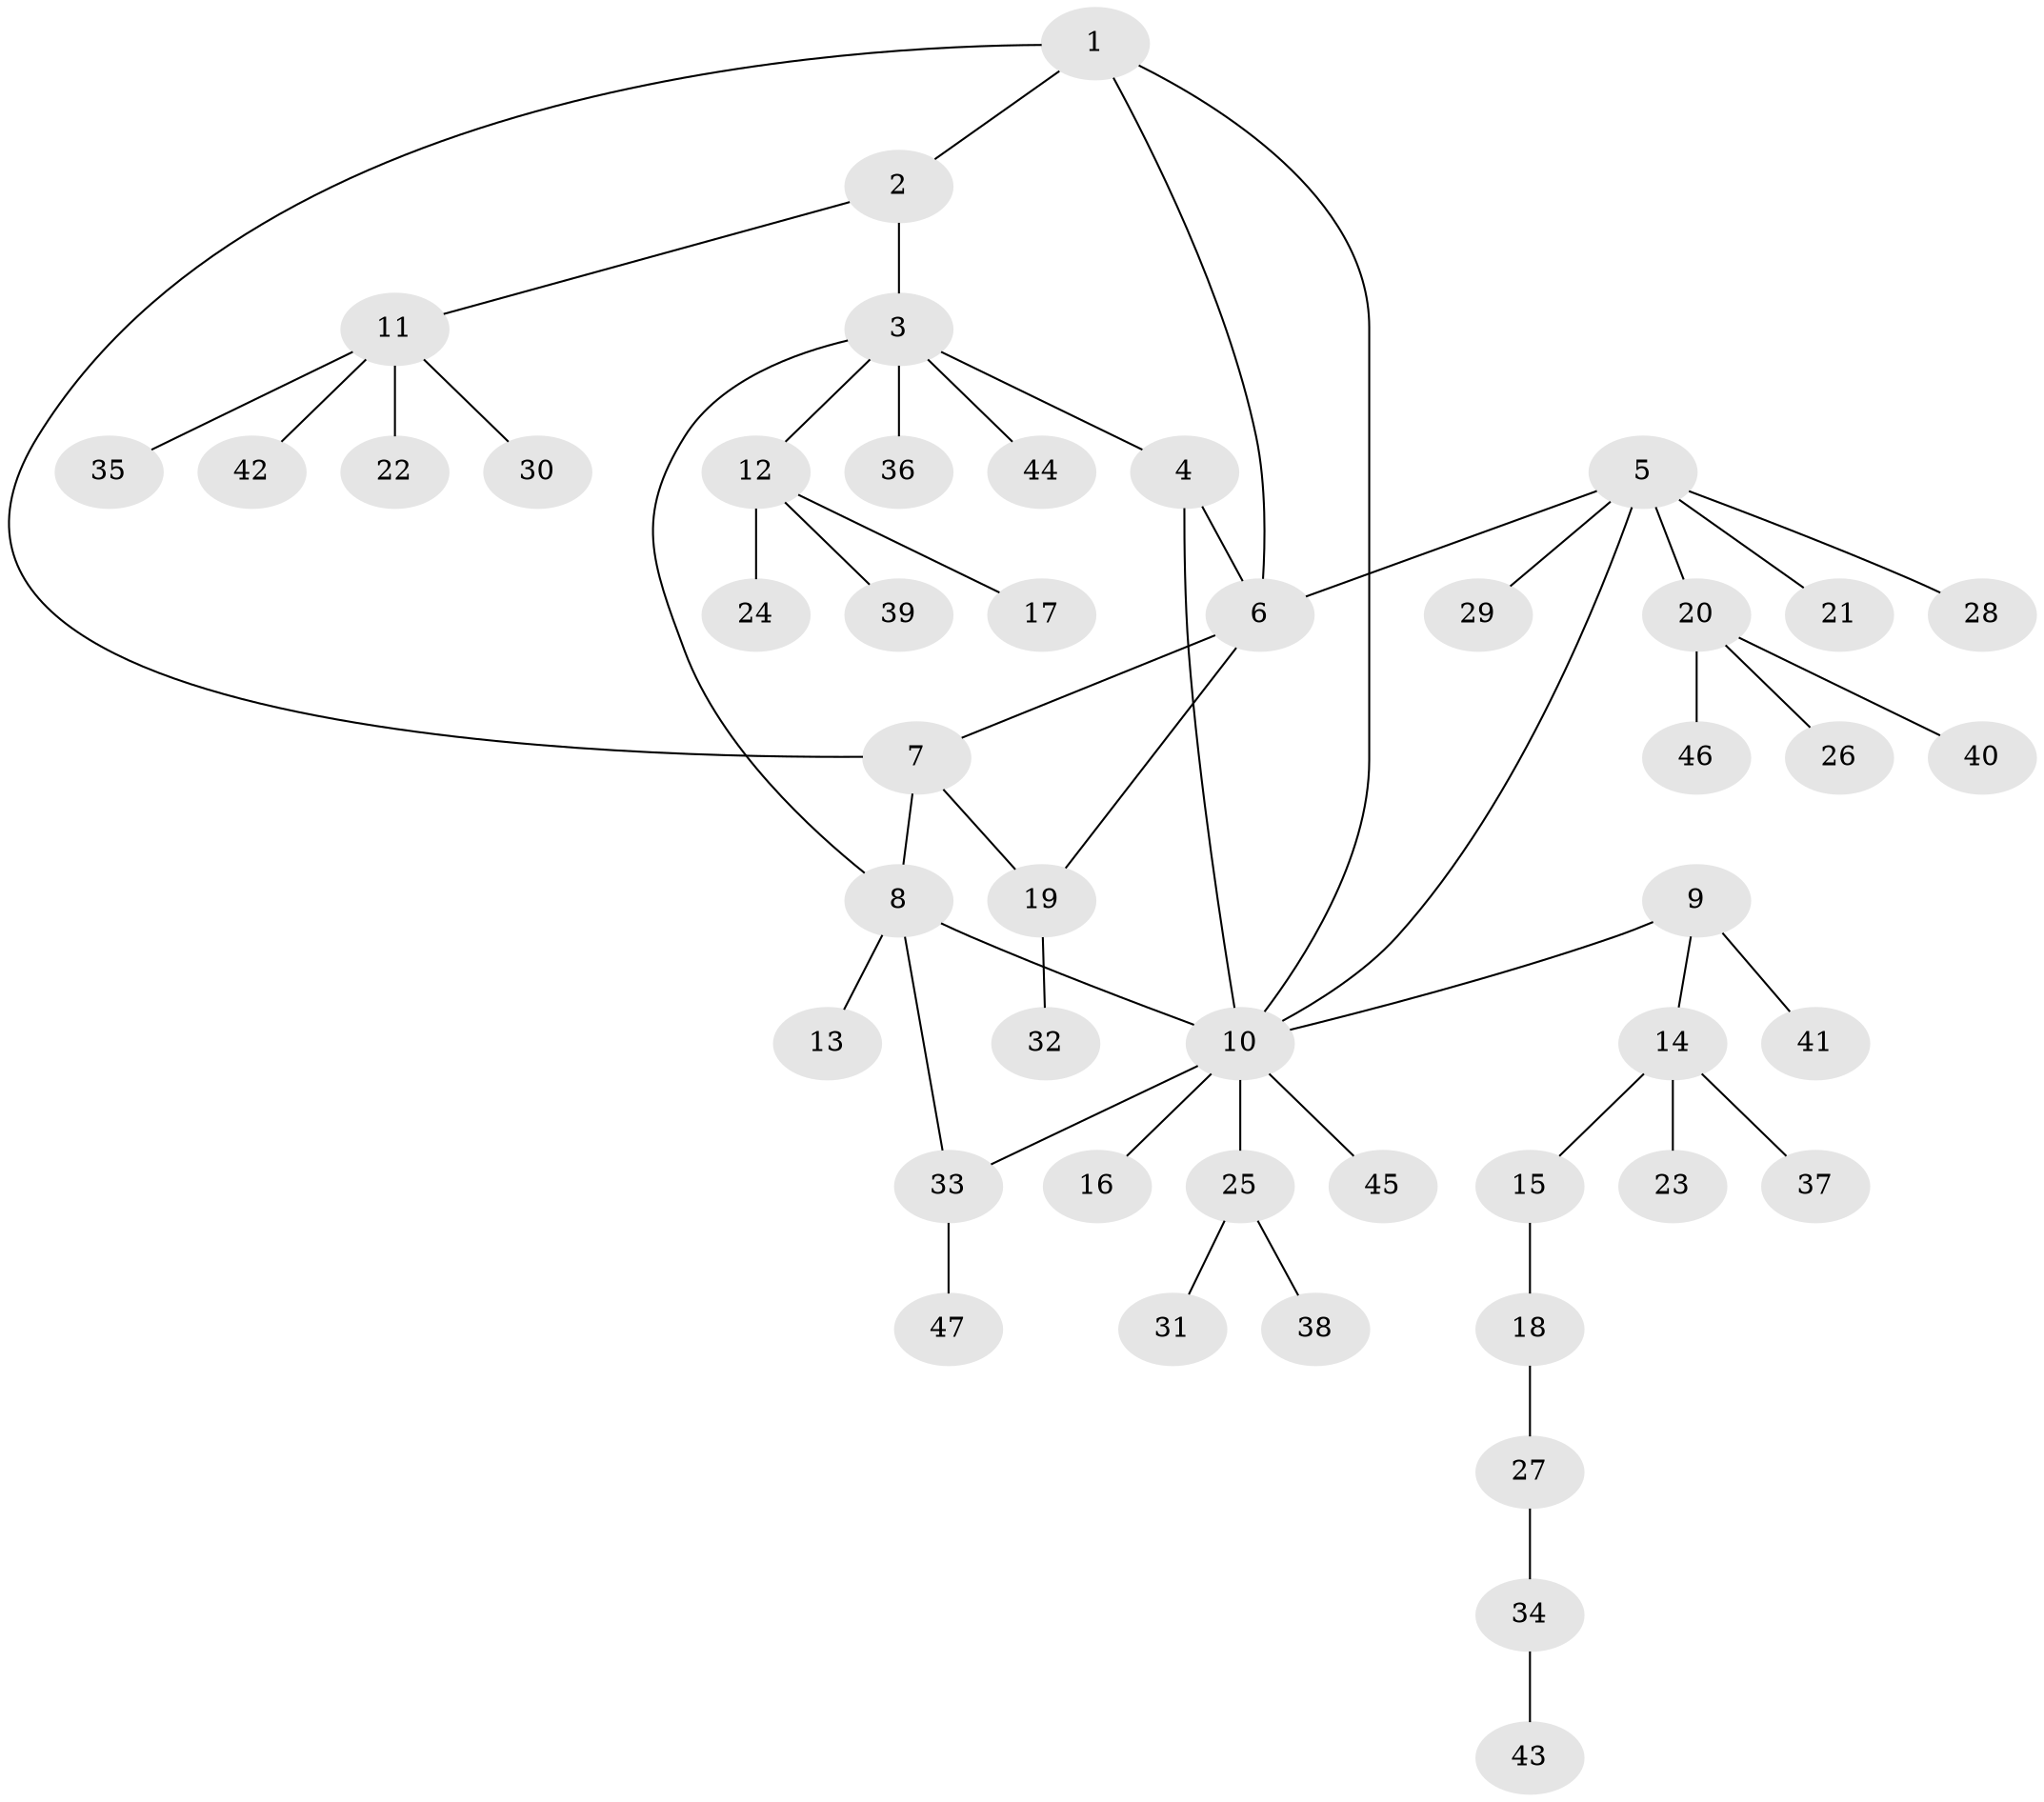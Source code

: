 // coarse degree distribution, {4: 0.10714285714285714, 3: 0.10714285714285714, 9: 0.10714285714285714, 2: 0.10714285714285714, 1: 0.5714285714285714}
// Generated by graph-tools (version 1.1) at 2025/19/03/04/25 18:19:54]
// undirected, 47 vertices, 54 edges
graph export_dot {
graph [start="1"]
  node [color=gray90,style=filled];
  1;
  2;
  3;
  4;
  5;
  6;
  7;
  8;
  9;
  10;
  11;
  12;
  13;
  14;
  15;
  16;
  17;
  18;
  19;
  20;
  21;
  22;
  23;
  24;
  25;
  26;
  27;
  28;
  29;
  30;
  31;
  32;
  33;
  34;
  35;
  36;
  37;
  38;
  39;
  40;
  41;
  42;
  43;
  44;
  45;
  46;
  47;
  1 -- 2;
  1 -- 6;
  1 -- 7;
  1 -- 10;
  2 -- 3;
  2 -- 11;
  3 -- 4;
  3 -- 8;
  3 -- 12;
  3 -- 36;
  3 -- 44;
  4 -- 6;
  4 -- 10;
  5 -- 6;
  5 -- 10;
  5 -- 20;
  5 -- 21;
  5 -- 28;
  5 -- 29;
  6 -- 7;
  6 -- 19;
  7 -- 8;
  7 -- 19;
  8 -- 10;
  8 -- 13;
  8 -- 33;
  9 -- 10;
  9 -- 14;
  9 -- 41;
  10 -- 16;
  10 -- 25;
  10 -- 33;
  10 -- 45;
  11 -- 22;
  11 -- 30;
  11 -- 35;
  11 -- 42;
  12 -- 17;
  12 -- 24;
  12 -- 39;
  14 -- 15;
  14 -- 23;
  14 -- 37;
  15 -- 18;
  18 -- 27;
  19 -- 32;
  20 -- 26;
  20 -- 40;
  20 -- 46;
  25 -- 31;
  25 -- 38;
  27 -- 34;
  33 -- 47;
  34 -- 43;
}
